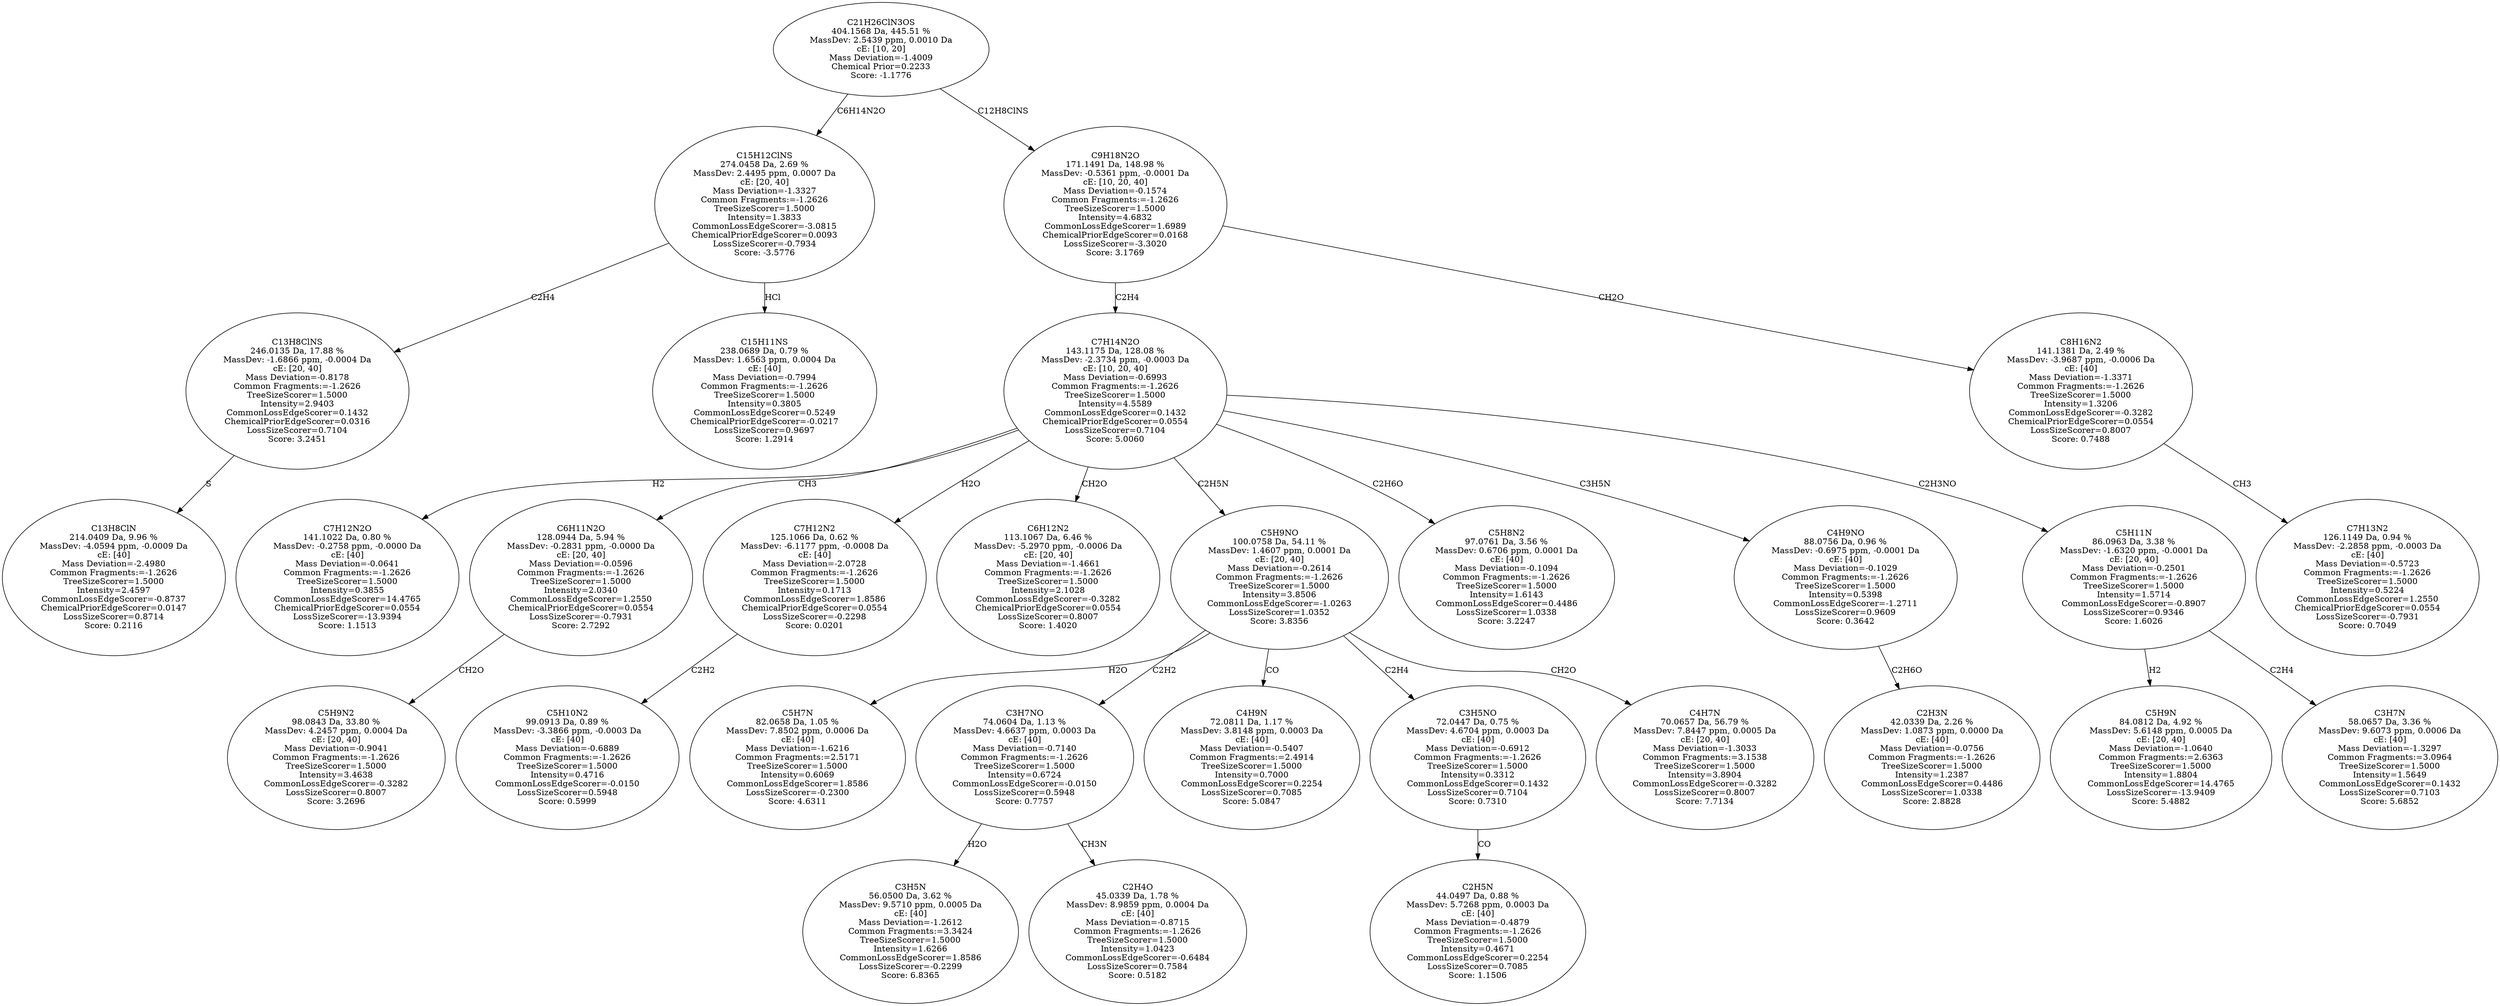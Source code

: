 strict digraph {
v1 [label="C13H8ClN\n214.0409 Da, 9.96 %\nMassDev: -4.0594 ppm, -0.0009 Da\ncE: [40]\nMass Deviation=-2.4980\nCommon Fragments:=-1.2626\nTreeSizeScorer=1.5000\nIntensity=2.4597\nCommonLossEdgeScorer=-0.8737\nChemicalPriorEdgeScorer=0.0147\nLossSizeScorer=0.8714\nScore: 0.2116"];
v2 [label="C13H8ClNS\n246.0135 Da, 17.88 %\nMassDev: -1.6866 ppm, -0.0004 Da\ncE: [20, 40]\nMass Deviation=-0.8178\nCommon Fragments:=-1.2626\nTreeSizeScorer=1.5000\nIntensity=2.9403\nCommonLossEdgeScorer=0.1432\nChemicalPriorEdgeScorer=0.0316\nLossSizeScorer=0.7104\nScore: 3.2451"];
v3 [label="C15H11NS\n238.0689 Da, 0.79 %\nMassDev: 1.6563 ppm, 0.0004 Da\ncE: [40]\nMass Deviation=-0.7994\nCommon Fragments:=-1.2626\nTreeSizeScorer=1.5000\nIntensity=0.3805\nCommonLossEdgeScorer=0.5249\nChemicalPriorEdgeScorer=-0.0217\nLossSizeScorer=0.9697\nScore: 1.2914"];
v4 [label="C15H12ClNS\n274.0458 Da, 2.69 %\nMassDev: 2.4495 ppm, 0.0007 Da\ncE: [20, 40]\nMass Deviation=-1.3327\nCommon Fragments:=-1.2626\nTreeSizeScorer=1.5000\nIntensity=1.3833\nCommonLossEdgeScorer=-3.0815\nChemicalPriorEdgeScorer=0.0093\nLossSizeScorer=-0.7934\nScore: -3.5776"];
v5 [label="C7H12N2O\n141.1022 Da, 0.80 %\nMassDev: -0.2758 ppm, -0.0000 Da\ncE: [40]\nMass Deviation=-0.0641\nCommon Fragments:=-1.2626\nTreeSizeScorer=1.5000\nIntensity=0.3855\nCommonLossEdgeScorer=14.4765\nChemicalPriorEdgeScorer=0.0554\nLossSizeScorer=-13.9394\nScore: 1.1513"];
v6 [label="C5H9N2\n98.0843 Da, 33.80 %\nMassDev: 4.2457 ppm, 0.0004 Da\ncE: [20, 40]\nMass Deviation=-0.9041\nCommon Fragments:=-1.2626\nTreeSizeScorer=1.5000\nIntensity=3.4638\nCommonLossEdgeScorer=-0.3282\nLossSizeScorer=0.8007\nScore: 3.2696"];
v7 [label="C6H11N2O\n128.0944 Da, 5.94 %\nMassDev: -0.2831 ppm, -0.0000 Da\ncE: [20, 40]\nMass Deviation=-0.0596\nCommon Fragments:=-1.2626\nTreeSizeScorer=1.5000\nIntensity=2.0340\nCommonLossEdgeScorer=1.2550\nChemicalPriorEdgeScorer=0.0554\nLossSizeScorer=-0.7931\nScore: 2.7292"];
v8 [label="C5H10N2\n99.0913 Da, 0.89 %\nMassDev: -3.3866 ppm, -0.0003 Da\ncE: [40]\nMass Deviation=-0.6889\nCommon Fragments:=-1.2626\nTreeSizeScorer=1.5000\nIntensity=0.4716\nCommonLossEdgeScorer=-0.0150\nLossSizeScorer=0.5948\nScore: 0.5999"];
v9 [label="C7H12N2\n125.1066 Da, 0.62 %\nMassDev: -6.1177 ppm, -0.0008 Da\ncE: [40]\nMass Deviation=-2.0728\nCommon Fragments:=-1.2626\nTreeSizeScorer=1.5000\nIntensity=0.1713\nCommonLossEdgeScorer=1.8586\nChemicalPriorEdgeScorer=0.0554\nLossSizeScorer=-0.2298\nScore: 0.0201"];
v10 [label="C6H12N2\n113.1067 Da, 6.46 %\nMassDev: -5.2970 ppm, -0.0006 Da\ncE: [20, 40]\nMass Deviation=-1.4661\nCommon Fragments:=-1.2626\nTreeSizeScorer=1.5000\nIntensity=2.1028\nCommonLossEdgeScorer=-0.3282\nChemicalPriorEdgeScorer=0.0554\nLossSizeScorer=0.8007\nScore: 1.4020"];
v11 [label="C5H7N\n82.0658 Da, 1.05 %\nMassDev: 7.8502 ppm, 0.0006 Da\ncE: [40]\nMass Deviation=-1.6216\nCommon Fragments:=2.5171\nTreeSizeScorer=1.5000\nIntensity=0.6069\nCommonLossEdgeScorer=1.8586\nLossSizeScorer=-0.2300\nScore: 4.6311"];
v12 [label="C3H5N\n56.0500 Da, 3.62 %\nMassDev: 9.5710 ppm, 0.0005 Da\ncE: [40]\nMass Deviation=-1.2612\nCommon Fragments:=3.3424\nTreeSizeScorer=1.5000\nIntensity=1.6266\nCommonLossEdgeScorer=1.8586\nLossSizeScorer=-0.2299\nScore: 6.8365"];
v13 [label="C2H4O\n45.0339 Da, 1.78 %\nMassDev: 8.9859 ppm, 0.0004 Da\ncE: [40]\nMass Deviation=-0.8715\nCommon Fragments:=-1.2626\nTreeSizeScorer=1.5000\nIntensity=1.0423\nCommonLossEdgeScorer=-0.6484\nLossSizeScorer=0.7584\nScore: 0.5182"];
v14 [label="C3H7NO\n74.0604 Da, 1.13 %\nMassDev: 4.6637 ppm, 0.0003 Da\ncE: [40]\nMass Deviation=-0.7140\nCommon Fragments:=-1.2626\nTreeSizeScorer=1.5000\nIntensity=0.6724\nCommonLossEdgeScorer=-0.0150\nLossSizeScorer=0.5948\nScore: 0.7757"];
v15 [label="C4H9N\n72.0811 Da, 1.17 %\nMassDev: 3.8148 ppm, 0.0003 Da\ncE: [40]\nMass Deviation=-0.5407\nCommon Fragments:=2.4914\nTreeSizeScorer=1.5000\nIntensity=0.7000\nCommonLossEdgeScorer=0.2254\nLossSizeScorer=0.7085\nScore: 5.0847"];
v16 [label="C2H5N\n44.0497 Da, 0.88 %\nMassDev: 5.7268 ppm, 0.0003 Da\ncE: [40]\nMass Deviation=-0.4879\nCommon Fragments:=-1.2626\nTreeSizeScorer=1.5000\nIntensity=0.4671\nCommonLossEdgeScorer=0.2254\nLossSizeScorer=0.7085\nScore: 1.1506"];
v17 [label="C3H5NO\n72.0447 Da, 0.75 %\nMassDev: 4.6704 ppm, 0.0003 Da\ncE: [40]\nMass Deviation=-0.6912\nCommon Fragments:=-1.2626\nTreeSizeScorer=1.5000\nIntensity=0.3312\nCommonLossEdgeScorer=0.1432\nLossSizeScorer=0.7104\nScore: 0.7310"];
v18 [label="C4H7N\n70.0657 Da, 56.79 %\nMassDev: 7.8447 ppm, 0.0005 Da\ncE: [20, 40]\nMass Deviation=-1.3033\nCommon Fragments:=3.1538\nTreeSizeScorer=1.5000\nIntensity=3.8904\nCommonLossEdgeScorer=-0.3282\nLossSizeScorer=0.8007\nScore: 7.7134"];
v19 [label="C5H9NO\n100.0758 Da, 54.11 %\nMassDev: 1.4607 ppm, 0.0001 Da\ncE: [20, 40]\nMass Deviation=-0.2614\nCommon Fragments:=-1.2626\nTreeSizeScorer=1.5000\nIntensity=3.8506\nCommonLossEdgeScorer=-1.0263\nLossSizeScorer=1.0352\nScore: 3.8356"];
v20 [label="C5H8N2\n97.0761 Da, 3.56 %\nMassDev: 0.6706 ppm, 0.0001 Da\ncE: [40]\nMass Deviation=-0.1094\nCommon Fragments:=-1.2626\nTreeSizeScorer=1.5000\nIntensity=1.6143\nCommonLossEdgeScorer=0.4486\nLossSizeScorer=1.0338\nScore: 3.2247"];
v21 [label="C2H3N\n42.0339 Da, 2.26 %\nMassDev: 1.0873 ppm, 0.0000 Da\ncE: [40]\nMass Deviation=-0.0756\nCommon Fragments:=-1.2626\nTreeSizeScorer=1.5000\nIntensity=1.2387\nCommonLossEdgeScorer=0.4486\nLossSizeScorer=1.0338\nScore: 2.8828"];
v22 [label="C4H9NO\n88.0756 Da, 0.96 %\nMassDev: -0.6975 ppm, -0.0001 Da\ncE: [40]\nMass Deviation=-0.1029\nCommon Fragments:=-1.2626\nTreeSizeScorer=1.5000\nIntensity=0.5398\nCommonLossEdgeScorer=-1.2711\nLossSizeScorer=0.9609\nScore: 0.3642"];
v23 [label="C5H9N\n84.0812 Da, 4.92 %\nMassDev: 5.6148 ppm, 0.0005 Da\ncE: [20, 40]\nMass Deviation=-1.0640\nCommon Fragments:=2.6363\nTreeSizeScorer=1.5000\nIntensity=1.8804\nCommonLossEdgeScorer=14.4765\nLossSizeScorer=-13.9409\nScore: 5.4882"];
v24 [label="C3H7N\n58.0657 Da, 3.36 %\nMassDev: 9.6073 ppm, 0.0006 Da\ncE: [40]\nMass Deviation=-1.3297\nCommon Fragments:=3.0964\nTreeSizeScorer=1.5000\nIntensity=1.5649\nCommonLossEdgeScorer=0.1432\nLossSizeScorer=0.7103\nScore: 5.6852"];
v25 [label="C5H11N\n86.0963 Da, 3.38 %\nMassDev: -1.6320 ppm, -0.0001 Da\ncE: [20, 40]\nMass Deviation=-0.2501\nCommon Fragments:=-1.2626\nTreeSizeScorer=1.5000\nIntensity=1.5714\nCommonLossEdgeScorer=-0.8907\nLossSizeScorer=0.9346\nScore: 1.6026"];
v26 [label="C7H14N2O\n143.1175 Da, 128.08 %\nMassDev: -2.3734 ppm, -0.0003 Da\ncE: [10, 20, 40]\nMass Deviation=-0.6993\nCommon Fragments:=-1.2626\nTreeSizeScorer=1.5000\nIntensity=4.5589\nCommonLossEdgeScorer=0.1432\nChemicalPriorEdgeScorer=0.0554\nLossSizeScorer=0.7104\nScore: 5.0060"];
v27 [label="C7H13N2\n126.1149 Da, 0.94 %\nMassDev: -2.2858 ppm, -0.0003 Da\ncE: [40]\nMass Deviation=-0.5723\nCommon Fragments:=-1.2626\nTreeSizeScorer=1.5000\nIntensity=0.5224\nCommonLossEdgeScorer=1.2550\nChemicalPriorEdgeScorer=0.0554\nLossSizeScorer=-0.7931\nScore: 0.7049"];
v28 [label="C8H16N2\n141.1381 Da, 2.49 %\nMassDev: -3.9687 ppm, -0.0006 Da\ncE: [40]\nMass Deviation=-1.3371\nCommon Fragments:=-1.2626\nTreeSizeScorer=1.5000\nIntensity=1.3206\nCommonLossEdgeScorer=-0.3282\nChemicalPriorEdgeScorer=0.0554\nLossSizeScorer=0.8007\nScore: 0.7488"];
v29 [label="C9H18N2O\n171.1491 Da, 148.98 %\nMassDev: -0.5361 ppm, -0.0001 Da\ncE: [10, 20, 40]\nMass Deviation=-0.1574\nCommon Fragments:=-1.2626\nTreeSizeScorer=1.5000\nIntensity=4.6832\nCommonLossEdgeScorer=1.6989\nChemicalPriorEdgeScorer=0.0168\nLossSizeScorer=-3.3020\nScore: 3.1769"];
v30 [label="C21H26ClN3OS\n404.1568 Da, 445.51 %\nMassDev: 2.5439 ppm, 0.0010 Da\ncE: [10, 20]\nMass Deviation=-1.4009\nChemical Prior=0.2233\nScore: -1.1776"];
v2 -> v1 [label="S"];
v4 -> v2 [label="C2H4"];
v4 -> v3 [label="HCl"];
v30 -> v4 [label="C6H14N2O"];
v26 -> v5 [label="H2"];
v7 -> v6 [label="CH2O"];
v26 -> v7 [label="CH3"];
v9 -> v8 [label="C2H2"];
v26 -> v9 [label="H2O"];
v26 -> v10 [label="CH2O"];
v19 -> v11 [label="H2O"];
v14 -> v12 [label="H2O"];
v14 -> v13 [label="CH3N"];
v19 -> v14 [label="C2H2"];
v19 -> v15 [label="CO"];
v17 -> v16 [label="CO"];
v19 -> v17 [label="C2H4"];
v19 -> v18 [label="CH2O"];
v26 -> v19 [label="C2H5N"];
v26 -> v20 [label="C2H6O"];
v22 -> v21 [label="C2H6O"];
v26 -> v22 [label="C3H5N"];
v25 -> v23 [label="H2"];
v25 -> v24 [label="C2H4"];
v26 -> v25 [label="C2H3NO"];
v29 -> v26 [label="C2H4"];
v28 -> v27 [label="CH3"];
v29 -> v28 [label="CH2O"];
v30 -> v29 [label="C12H8ClNS"];
}